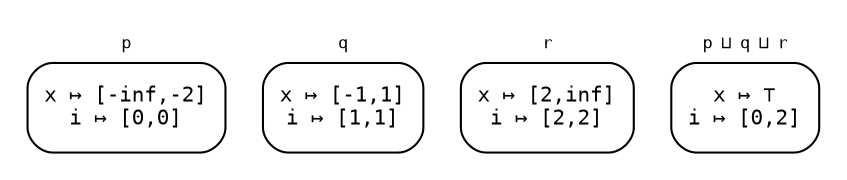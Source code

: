 graph PartitionValueExample1 {
	color=white;
	fontsize=8.0;
	fontname="Monospace";
	margin=0.01;

	node [shape=record, style=rounded, fontsize=10, fontname="Monospace", height=0.6];

	subgraph cluster_1 {
		label="p";
		a [label="x ↦ [-inf,-2]\ni ↦ [0,0]"];
	}

	subgraph cluster_2 {
		label="q";
		b [label="x ↦ [-1,1]\ni ↦ [1,1]"];
	}

	subgraph cluster_3 {
		label="r";
		c [label="x ↦ [2,inf]\ni ↦ [2,2]"];
	}

	subgraph cluster_4 {
		label="p ⊔ q ⊔ r";
		d [label="x ↦ ⊤\ni ↦ [0,2]"];
	}
}
